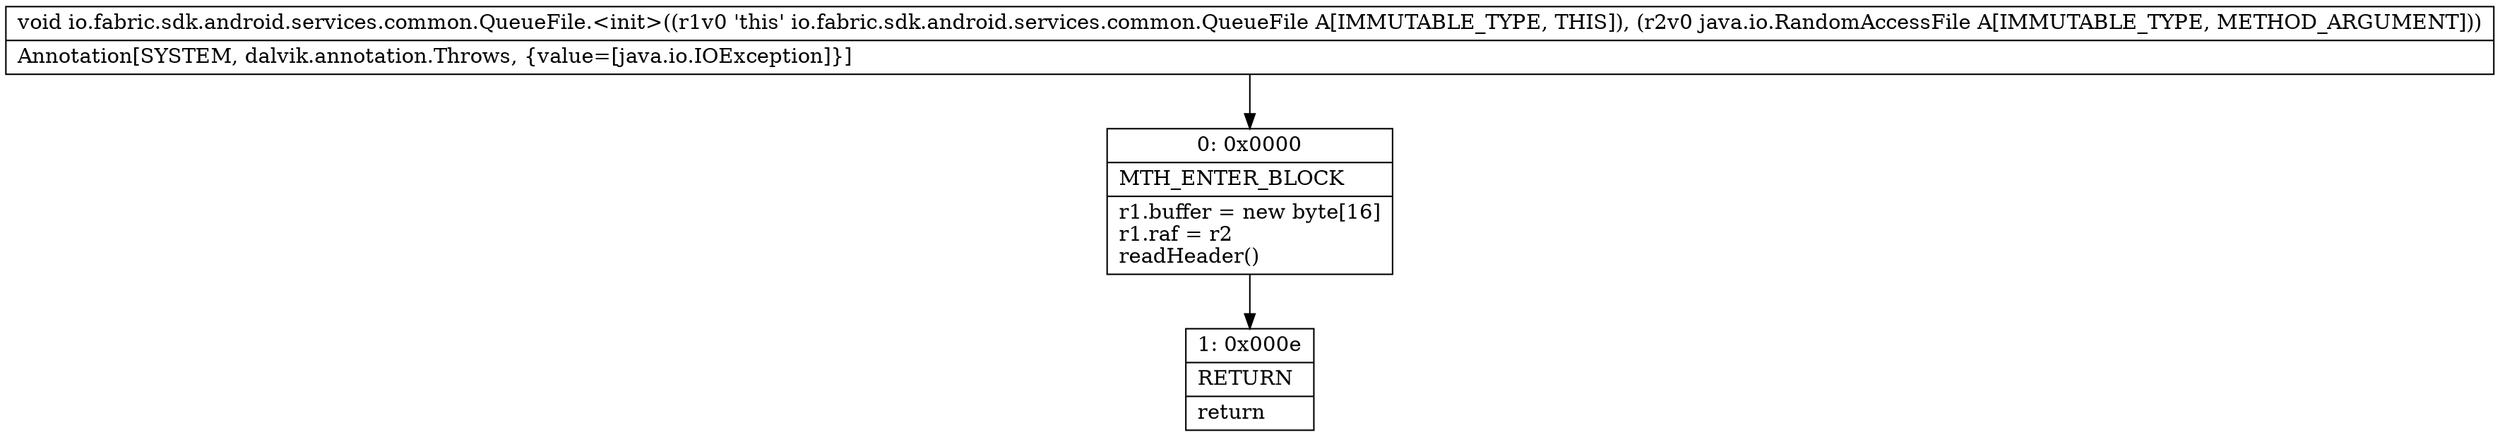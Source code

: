 digraph "CFG forio.fabric.sdk.android.services.common.QueueFile.\<init\>(Ljava\/io\/RandomAccessFile;)V" {
Node_0 [shape=record,label="{0\:\ 0x0000|MTH_ENTER_BLOCK\l|r1.buffer = new byte[16]\lr1.raf = r2\lreadHeader()\l}"];
Node_1 [shape=record,label="{1\:\ 0x000e|RETURN\l|return\l}"];
MethodNode[shape=record,label="{void io.fabric.sdk.android.services.common.QueueFile.\<init\>((r1v0 'this' io.fabric.sdk.android.services.common.QueueFile A[IMMUTABLE_TYPE, THIS]), (r2v0 java.io.RandomAccessFile A[IMMUTABLE_TYPE, METHOD_ARGUMENT]))  | Annotation[SYSTEM, dalvik.annotation.Throws, \{value=[java.io.IOException]\}]\l}"];
MethodNode -> Node_0;
Node_0 -> Node_1;
}

